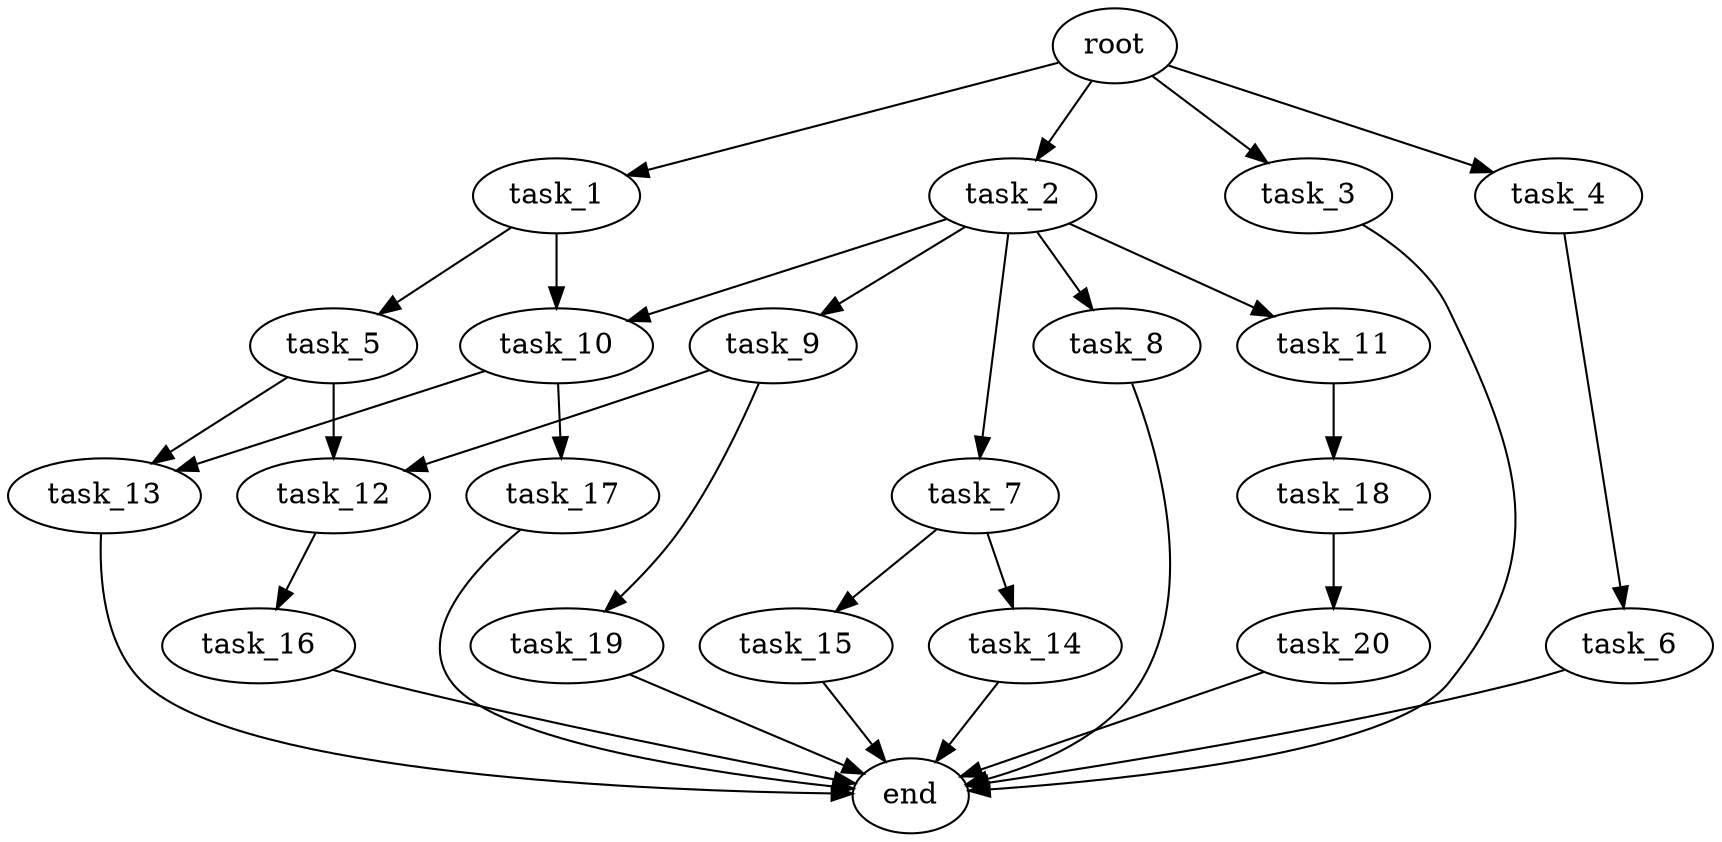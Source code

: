digraph G {
  root [size="0.000000e+00"];
  task_1 [size="5.580641e+09"];
  task_2 [size="9.382500e+09"];
  task_3 [size="4.160116e+09"];
  task_4 [size="3.691317e+09"];
  task_5 [size="7.084629e+09"];
  task_6 [size="8.236606e+09"];
  task_7 [size="2.658891e+09"];
  task_8 [size="4.074909e+08"];
  task_9 [size="7.048109e+08"];
  task_10 [size="3.039742e+09"];
  task_11 [size="9.446090e+09"];
  task_12 [size="9.605907e+09"];
  task_13 [size="9.720954e+08"];
  task_14 [size="7.251994e+09"];
  task_15 [size="5.317079e+09"];
  task_16 [size="1.895415e+09"];
  task_17 [size="5.262394e+09"];
  task_18 [size="2.488382e+09"];
  task_19 [size="6.253625e+09"];
  task_20 [size="1.789800e+09"];
  end [size="0.000000e+00"];

  root -> task_1 [size="1.000000e-12"];
  root -> task_2 [size="1.000000e-12"];
  root -> task_3 [size="1.000000e-12"];
  root -> task_4 [size="1.000000e-12"];
  task_1 -> task_5 [size="7.084629e+08"];
  task_1 -> task_10 [size="1.519871e+08"];
  task_2 -> task_7 [size="2.658891e+08"];
  task_2 -> task_8 [size="4.074909e+07"];
  task_2 -> task_9 [size="7.048109e+07"];
  task_2 -> task_10 [size="1.519871e+08"];
  task_2 -> task_11 [size="9.446090e+08"];
  task_3 -> end [size="1.000000e-12"];
  task_4 -> task_6 [size="8.236606e+08"];
  task_5 -> task_12 [size="4.802953e+08"];
  task_5 -> task_13 [size="4.860477e+07"];
  task_6 -> end [size="1.000000e-12"];
  task_7 -> task_14 [size="7.251994e+08"];
  task_7 -> task_15 [size="5.317079e+08"];
  task_8 -> end [size="1.000000e-12"];
  task_9 -> task_12 [size="4.802953e+08"];
  task_9 -> task_19 [size="6.253625e+08"];
  task_10 -> task_13 [size="4.860477e+07"];
  task_10 -> task_17 [size="5.262394e+08"];
  task_11 -> task_18 [size="2.488382e+08"];
  task_12 -> task_16 [size="1.895415e+08"];
  task_13 -> end [size="1.000000e-12"];
  task_14 -> end [size="1.000000e-12"];
  task_15 -> end [size="1.000000e-12"];
  task_16 -> end [size="1.000000e-12"];
  task_17 -> end [size="1.000000e-12"];
  task_18 -> task_20 [size="1.789800e+08"];
  task_19 -> end [size="1.000000e-12"];
  task_20 -> end [size="1.000000e-12"];
}
